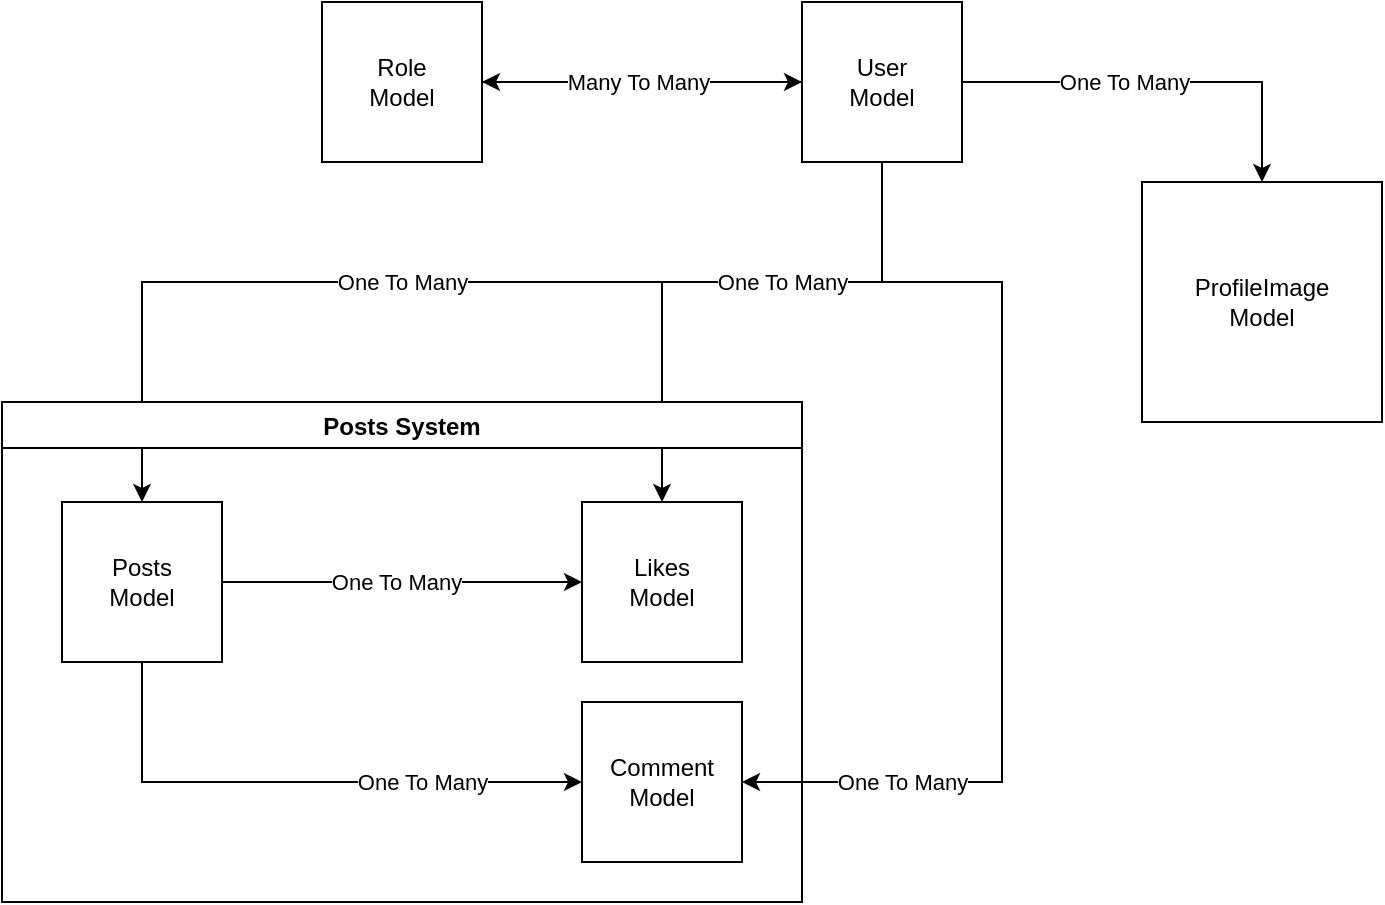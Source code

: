 <mxfile version="20.5.1" type="device"><diagram id="fHYhs6HduApl7dVa8Gvq" name="Page-1"><mxGraphModel dx="1038" dy="588" grid="1" gridSize="10" guides="1" tooltips="1" connect="1" arrows="1" fold="1" page="1" pageScale="1" pageWidth="850" pageHeight="1100" math="0" shadow="0"><root><mxCell id="0"/><mxCell id="1" parent="0"/><mxCell id="pG_dXWlIL22w4udie8I6-21" style="edgeStyle=orthogonalEdgeStyle;rounded=0;orthogonalLoop=1;jettySize=auto;html=1;exitX=0.5;exitY=1;exitDx=0;exitDy=0;entryX=0.5;entryY=0;entryDx=0;entryDy=0;" edge="1" parent="1" source="pG_dXWlIL22w4udie8I6-1" target="pG_dXWlIL22w4udie8I6-18"><mxGeometry relative="1" as="geometry"><Array as="points"><mxPoint x="510" y="210"/><mxPoint x="140" y="210"/></Array></mxGeometry></mxCell><mxCell id="pG_dXWlIL22w4udie8I6-3" style="edgeStyle=orthogonalEdgeStyle;rounded=0;orthogonalLoop=1;jettySize=auto;html=1;exitX=1;exitY=0.5;exitDx=0;exitDy=0;entryX=0.5;entryY=0;entryDx=0;entryDy=0;" edge="1" parent="1" source="pG_dXWlIL22w4udie8I6-1" target="pG_dXWlIL22w4udie8I6-2"><mxGeometry relative="1" as="geometry"/></mxCell><mxCell id="pG_dXWlIL22w4udie8I6-4" value="One To Many" style="edgeLabel;html=1;align=center;verticalAlign=middle;resizable=0;points=[];" vertex="1" connectable="0" parent="pG_dXWlIL22w4udie8I6-3"><mxGeometry x="-0.514" relative="1" as="geometry"><mxPoint x="32" as="offset"/></mxGeometry></mxCell><mxCell id="pG_dXWlIL22w4udie8I6-10" style="edgeStyle=orthogonalEdgeStyle;rounded=0;orthogonalLoop=1;jettySize=auto;html=1;exitX=0;exitY=0.5;exitDx=0;exitDy=0;entryX=1;entryY=0.5;entryDx=0;entryDy=0;" edge="1" parent="1" source="pG_dXWlIL22w4udie8I6-1" target="pG_dXWlIL22w4udie8I6-5"><mxGeometry relative="1" as="geometry"/></mxCell><mxCell id="pG_dXWlIL22w4udie8I6-16" style="edgeStyle=orthogonalEdgeStyle;rounded=0;orthogonalLoop=1;jettySize=auto;html=1;exitX=0.5;exitY=1;exitDx=0;exitDy=0;entryX=0.5;entryY=0;entryDx=0;entryDy=0;" edge="1" parent="1" source="pG_dXWlIL22w4udie8I6-1" target="pG_dXWlIL22w4udie8I6-15"><mxGeometry relative="1" as="geometry"><Array as="points"><mxPoint x="510" y="210"/><mxPoint x="400" y="210"/></Array></mxGeometry></mxCell><mxCell id="pG_dXWlIL22w4udie8I6-17" value="One To Many" style="edgeLabel;html=1;align=center;verticalAlign=middle;resizable=0;points=[];" vertex="1" connectable="0" parent="pG_dXWlIL22w4udie8I6-16"><mxGeometry x="0.529" y="3" relative="1" as="geometry"><mxPoint x="57" y="-44" as="offset"/></mxGeometry></mxCell><mxCell id="pG_dXWlIL22w4udie8I6-33" style="edgeStyle=orthogonalEdgeStyle;rounded=0;orthogonalLoop=1;jettySize=auto;html=1;exitX=0.5;exitY=1;exitDx=0;exitDy=0;entryX=1;entryY=0.5;entryDx=0;entryDy=0;" edge="1" parent="1" source="pG_dXWlIL22w4udie8I6-1" target="pG_dXWlIL22w4udie8I6-23"><mxGeometry relative="1" as="geometry"><Array as="points"><mxPoint x="510" y="210"/><mxPoint x="570" y="210"/><mxPoint x="570" y="460"/></Array></mxGeometry></mxCell><mxCell id="pG_dXWlIL22w4udie8I6-35" value="One To Many" style="edgeLabel;html=1;align=center;verticalAlign=middle;resizable=0;points=[];" vertex="1" connectable="0" parent="pG_dXWlIL22w4udie8I6-33"><mxGeometry x="0.673" y="-1" relative="1" as="geometry"><mxPoint x="-2" y="1" as="offset"/></mxGeometry></mxCell><mxCell id="pG_dXWlIL22w4udie8I6-1" value="User&lt;br&gt;Model" style="whiteSpace=wrap;html=1;aspect=fixed;" vertex="1" parent="1"><mxGeometry x="470" y="70" width="80" height="80" as="geometry"/></mxCell><mxCell id="pG_dXWlIL22w4udie8I6-2" value="ProfileImage&lt;br&gt;Model" style="whiteSpace=wrap;html=1;aspect=fixed;" vertex="1" parent="1"><mxGeometry x="640" y="160" width="120" height="120" as="geometry"/></mxCell><mxCell id="pG_dXWlIL22w4udie8I6-12" style="edgeStyle=orthogonalEdgeStyle;rounded=0;orthogonalLoop=1;jettySize=auto;html=1;exitX=1;exitY=0.5;exitDx=0;exitDy=0;entryX=0;entryY=0.5;entryDx=0;entryDy=0;" edge="1" parent="1" source="pG_dXWlIL22w4udie8I6-5" target="pG_dXWlIL22w4udie8I6-1"><mxGeometry relative="1" as="geometry"/></mxCell><mxCell id="pG_dXWlIL22w4udie8I6-13" value="Many To Many" style="edgeLabel;html=1;align=center;verticalAlign=middle;resizable=0;points=[];" vertex="1" connectable="0" parent="pG_dXWlIL22w4udie8I6-12"><mxGeometry x="0.61" y="-1" relative="1" as="geometry"><mxPoint x="-51" y="-1" as="offset"/></mxGeometry></mxCell><mxCell id="pG_dXWlIL22w4udie8I6-5" value="Role&lt;br&gt;Model" style="whiteSpace=wrap;html=1;aspect=fixed;" vertex="1" parent="1"><mxGeometry x="230" y="70" width="80" height="80" as="geometry"/></mxCell><mxCell id="pG_dXWlIL22w4udie8I6-14" value="Posts System" style="swimlane;" vertex="1" parent="1"><mxGeometry x="70" y="270" width="400" height="250" as="geometry"/></mxCell><mxCell id="pG_dXWlIL22w4udie8I6-15" value="Likes&lt;br&gt;Model" style="whiteSpace=wrap;html=1;aspect=fixed;" vertex="1" parent="pG_dXWlIL22w4udie8I6-14"><mxGeometry x="290" y="50" width="80" height="80" as="geometry"/></mxCell><mxCell id="pG_dXWlIL22w4udie8I6-19" style="edgeStyle=orthogonalEdgeStyle;rounded=0;orthogonalLoop=1;jettySize=auto;html=1;exitX=1;exitY=0.5;exitDx=0;exitDy=0;" edge="1" parent="pG_dXWlIL22w4udie8I6-14" source="pG_dXWlIL22w4udie8I6-18" target="pG_dXWlIL22w4udie8I6-15"><mxGeometry relative="1" as="geometry"/></mxCell><mxCell id="pG_dXWlIL22w4udie8I6-20" value="One To Many" style="edgeLabel;html=1;align=center;verticalAlign=middle;resizable=0;points=[];" vertex="1" connectable="0" parent="pG_dXWlIL22w4udie8I6-19"><mxGeometry x="-0.404" relative="1" as="geometry"><mxPoint x="33" as="offset"/></mxGeometry></mxCell><mxCell id="pG_dXWlIL22w4udie8I6-30" style="edgeStyle=orthogonalEdgeStyle;rounded=0;orthogonalLoop=1;jettySize=auto;html=1;exitX=0.5;exitY=1;exitDx=0;exitDy=0;entryX=0;entryY=0.5;entryDx=0;entryDy=0;" edge="1" parent="pG_dXWlIL22w4udie8I6-14" source="pG_dXWlIL22w4udie8I6-18" target="pG_dXWlIL22w4udie8I6-23"><mxGeometry relative="1" as="geometry"/></mxCell><mxCell id="pG_dXWlIL22w4udie8I6-18" value="Posts&lt;br&gt;Model" style="whiteSpace=wrap;html=1;aspect=fixed;" vertex="1" parent="pG_dXWlIL22w4udie8I6-14"><mxGeometry x="30" y="50" width="80" height="80" as="geometry"/></mxCell><mxCell id="pG_dXWlIL22w4udie8I6-23" value="Comment&lt;br&gt;Model" style="whiteSpace=wrap;html=1;aspect=fixed;" vertex="1" parent="pG_dXWlIL22w4udie8I6-14"><mxGeometry x="290" y="150" width="80" height="80" as="geometry"/></mxCell><mxCell id="pG_dXWlIL22w4udie8I6-31" value="One To Many" style="edgeLabel;html=1;align=center;verticalAlign=middle;resizable=0;points=[];" vertex="1" connectable="0" parent="pG_dXWlIL22w4udie8I6-14"><mxGeometry x="210" y="190.0" as="geometry"/></mxCell><mxCell id="pG_dXWlIL22w4udie8I6-22" value="One To Many" style="edgeLabel;html=1;align=center;verticalAlign=middle;resizable=0;points=[];" vertex="1" connectable="0" parent="1"><mxGeometry x="270" y="210.0" as="geometry"/></mxCell></root></mxGraphModel></diagram></mxfile>